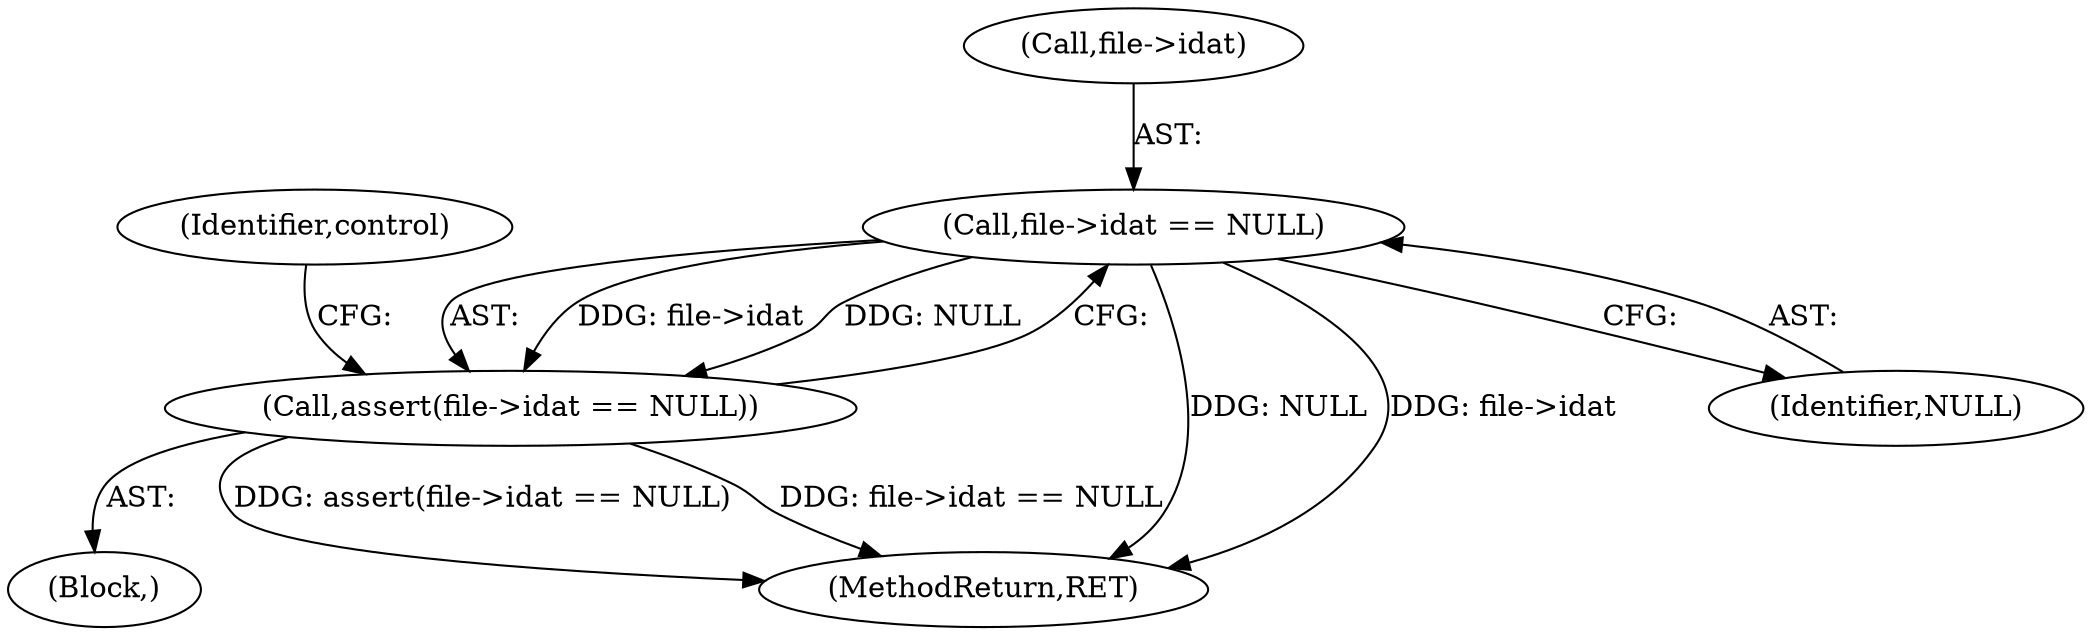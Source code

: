 digraph "0_Android_9d4853418ab2f754c2b63e091c29c5529b8b86ca_163@pointer" {
"1000109" [label="(Call,file->idat == NULL)"];
"1000108" [label="(Call,assert(file->idat == NULL))"];
"1000108" [label="(Call,assert(file->idat == NULL))"];
"1000107" [label="(Block,)"];
"1000134" [label="(MethodReturn,RET)"];
"1000110" [label="(Call,file->idat)"];
"1000109" [label="(Call,file->idat == NULL)"];
"1000117" [label="(Identifier,control)"];
"1000113" [label="(Identifier,NULL)"];
"1000109" -> "1000108"  [label="AST: "];
"1000109" -> "1000113"  [label="CFG: "];
"1000110" -> "1000109"  [label="AST: "];
"1000113" -> "1000109"  [label="AST: "];
"1000108" -> "1000109"  [label="CFG: "];
"1000109" -> "1000134"  [label="DDG: NULL"];
"1000109" -> "1000134"  [label="DDG: file->idat"];
"1000109" -> "1000108"  [label="DDG: file->idat"];
"1000109" -> "1000108"  [label="DDG: NULL"];
"1000108" -> "1000107"  [label="AST: "];
"1000117" -> "1000108"  [label="CFG: "];
"1000108" -> "1000134"  [label="DDG: assert(file->idat == NULL)"];
"1000108" -> "1000134"  [label="DDG: file->idat == NULL"];
}
